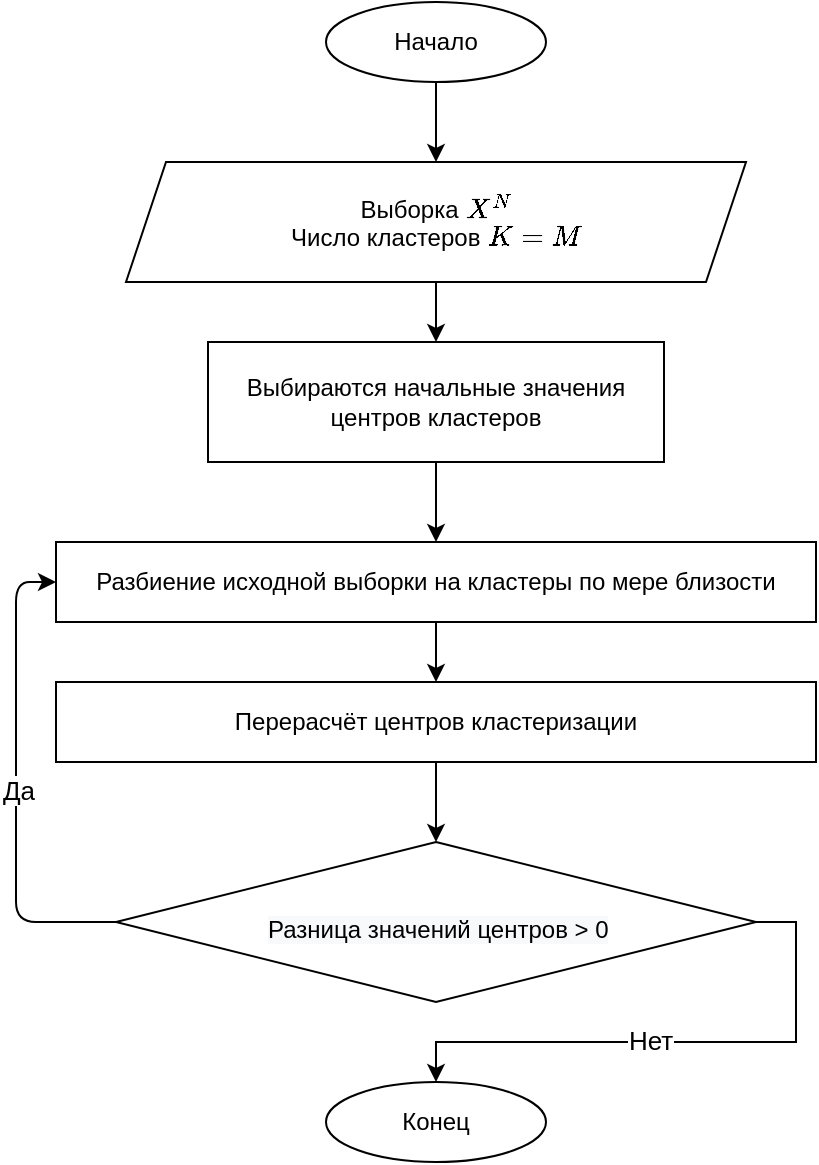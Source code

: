 <mxfile>
    <diagram id="B98Myi7qIVIVGV0O9Yf8" name="Page-1">
        <mxGraphModel dx="865" dy="564" grid="1" gridSize="10" guides="1" tooltips="1" connect="1" arrows="1" fold="1" page="1" pageScale="1" pageWidth="827" pageHeight="1169" background="#ffffff" math="1" shadow="0">
            <root>
                <mxCell id="0"/>
                <mxCell id="1" parent="0"/>
                <mxCell id="16" style="edgeStyle=none;html=1;" edge="1" parent="1" source="huDF47PdF3qLj8TZO268-2" target="14">
                    <mxGeometry relative="1" as="geometry"/>
                </mxCell>
                <mxCell id="huDF47PdF3qLj8TZO268-2" value="Начало" style="ellipse;whiteSpace=wrap;html=1;" parent="1" vertex="1">
                    <mxGeometry x="325" y="20" width="110" height="40" as="geometry"/>
                </mxCell>
                <mxCell id="huDF47PdF3qLj8TZO268-14" style="edgeStyle=orthogonalEdgeStyle;rounded=0;orthogonalLoop=1;jettySize=auto;html=1;" parent="1" source="huDF47PdF3qLj8TZO268-10" target="huDF47PdF3qLj8TZO268-12" edge="1">
                    <mxGeometry relative="1" as="geometry"/>
                </mxCell>
                <mxCell id="huDF47PdF3qLj8TZO268-10" value="Разбиение исходной выборки на кластеры по мере близости" style="rounded=0;whiteSpace=wrap;html=1;" parent="1" vertex="1">
                    <mxGeometry x="190" y="290" width="380" height="40" as="geometry"/>
                </mxCell>
                <mxCell id="huDF47PdF3qLj8TZO268-11" style="edgeStyle=orthogonalEdgeStyle;rounded=0;orthogonalLoop=1;jettySize=auto;html=1;" parent="1" source="3" target="huDF47PdF3qLj8TZO268-10" edge="1">
                    <mxGeometry relative="1" as="geometry">
                        <mxPoint x="381.5" y="260" as="sourcePoint"/>
                    </mxGeometry>
                </mxCell>
                <mxCell id="huDF47PdF3qLj8TZO268-15" style="edgeStyle=orthogonalEdgeStyle;rounded=0;orthogonalLoop=1;jettySize=auto;html=1;" parent="1" source="huDF47PdF3qLj8TZO268-12" target="8" edge="1">
                    <mxGeometry relative="1" as="geometry">
                        <mxPoint x="380" y="450" as="targetPoint"/>
                    </mxGeometry>
                </mxCell>
                <mxCell id="huDF47PdF3qLj8TZO268-12" value="Перерасчёт центров кластеризации" style="rounded=0;whiteSpace=wrap;html=1;" parent="1" vertex="1">
                    <mxGeometry x="190" y="360" width="380" height="40" as="geometry"/>
                </mxCell>
                <mxCell id="huDF47PdF3qLj8TZO268-17" style="edgeStyle=orthogonalEdgeStyle;rounded=0;orthogonalLoop=1;jettySize=auto;html=1;exitX=1;exitY=0.5;exitDx=0;exitDy=0;" parent="1" source="8" target="huDF47PdF3qLj8TZO268-16" edge="1">
                    <mxGeometry relative="1" as="geometry">
                        <mxPoint x="380" y="520" as="sourcePoint"/>
                    </mxGeometry>
                </mxCell>
                <mxCell id="12" value="&lt;font style=&quot;font-size: 13px&quot;&gt;Нет&lt;/font&gt;" style="edgeLabel;html=1;align=center;verticalAlign=middle;resizable=0;points=[];" parent="huDF47PdF3qLj8TZO268-17" vertex="1" connectable="0">
                    <mxGeometry x="0.094" y="-1" relative="1" as="geometry">
                        <mxPoint as="offset"/>
                    </mxGeometry>
                </mxCell>
                <mxCell id="huDF47PdF3qLj8TZO268-16" value="Конец" style="ellipse;whiteSpace=wrap;html=1;" parent="1" vertex="1">
                    <mxGeometry x="325" y="560" width="110" height="40" as="geometry"/>
                </mxCell>
                <mxCell id="3" value="&lt;span&gt;Выбираются начальные значения центров кластеров&lt;br&gt;&lt;/span&gt;" style="rounded=0;whiteSpace=wrap;html=1;" parent="1" vertex="1">
                    <mxGeometry x="266" y="190" width="228" height="60" as="geometry"/>
                </mxCell>
                <mxCell id="9" value="" style="group" parent="1" vertex="1" connectable="0">
                    <mxGeometry x="220" y="440" width="320" height="80" as="geometry"/>
                </mxCell>
                <mxCell id="8" value="" style="rhombus;whiteSpace=wrap;html=1;fontSize=9;" parent="9" vertex="1">
                    <mxGeometry width="320" height="80" as="geometry"/>
                </mxCell>
                <mxCell id="7" value="&lt;span style=&quot;color: rgb(0 , 0 , 0) ; font-family: &amp;#34;helvetica&amp;#34; ; font-size: 12px ; font-style: normal ; font-weight: 400 ; letter-spacing: normal ; text-align: center ; text-indent: 0px ; text-transform: none ; word-spacing: 0px ; background-color: rgb(248 , 249 , 250) ; display: inline ; float: none&quot;&gt;Разница значений центров &amp;gt; 0&lt;/span&gt;&lt;br&gt;" style="text;whiteSpace=wrap;html=1;fontSize=9;" parent="9" vertex="1">
                    <mxGeometry x="74" y="30" width="200" height="30" as="geometry"/>
                </mxCell>
                <mxCell id="10" style="edgeStyle=orthogonalEdgeStyle;html=1;entryX=0;entryY=0.5;entryDx=0;entryDy=0;fontSize=9;" parent="1" source="8" target="huDF47PdF3qLj8TZO268-10" edge="1">
                    <mxGeometry relative="1" as="geometry">
                        <Array as="points">
                            <mxPoint x="170" y="480"/>
                            <mxPoint x="170" y="310"/>
                        </Array>
                    </mxGeometry>
                </mxCell>
                <mxCell id="11" value="&lt;font style=&quot;font-size: 13px&quot;&gt;Да&lt;/font&gt;" style="edgeLabel;html=1;align=center;verticalAlign=middle;resizable=0;points=[];" parent="10" vertex="1" connectable="0">
                    <mxGeometry x="-0.033" y="-1" relative="1" as="geometry">
                        <mxPoint as="offset"/>
                    </mxGeometry>
                </mxCell>
                <mxCell id="15" style="edgeStyle=none;html=1;" edge="1" parent="1" source="14" target="3">
                    <mxGeometry relative="1" as="geometry"/>
                </mxCell>
                <mxCell id="14" value="Выборка \( X^N \)&lt;br&gt;Число кластеров \( K=M \)" style="shape=parallelogram;perimeter=parallelogramPerimeter;whiteSpace=wrap;html=1;fixedSize=1;" vertex="1" parent="1">
                    <mxGeometry x="225" y="100" width="310" height="60" as="geometry"/>
                </mxCell>
            </root>
        </mxGraphModel>
    </diagram>
</mxfile>